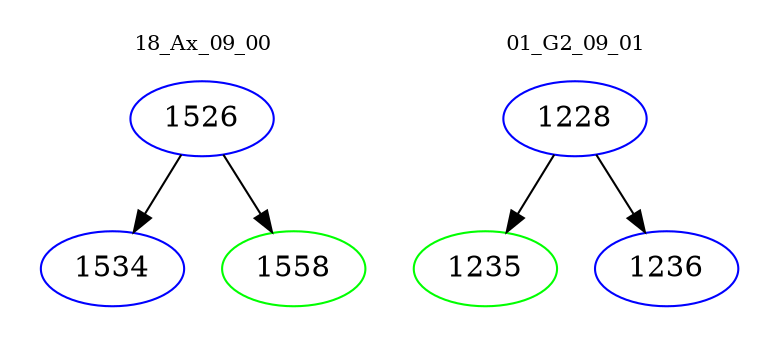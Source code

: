digraph{
subgraph cluster_0 {
color = white
label = "18_Ax_09_00";
fontsize=10;
T0_1526 [label="1526", color="blue"]
T0_1526 -> T0_1534 [color="black"]
T0_1534 [label="1534", color="blue"]
T0_1526 -> T0_1558 [color="black"]
T0_1558 [label="1558", color="green"]
}
subgraph cluster_1 {
color = white
label = "01_G2_09_01";
fontsize=10;
T1_1228 [label="1228", color="blue"]
T1_1228 -> T1_1235 [color="black"]
T1_1235 [label="1235", color="green"]
T1_1228 -> T1_1236 [color="black"]
T1_1236 [label="1236", color="blue"]
}
}
